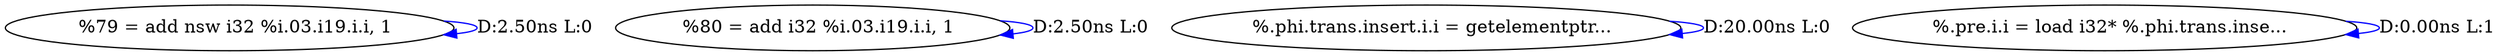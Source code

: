 digraph {
Node0x3ef3a40[label="  %79 = add nsw i32 %i.03.i19.i.i, 1"];
Node0x3ef3a40 -> Node0x3ef3a40[label="D:2.50ns L:0",color=blue];
Node0x3ef3b20[label="  %80 = add i32 %i.03.i19.i.i, 1"];
Node0x3ef3b20 -> Node0x3ef3b20[label="D:2.50ns L:0",color=blue];
Node0x3ef3c00[label="  %.phi.trans.insert.i.i = getelementptr..."];
Node0x3ef3c00 -> Node0x3ef3c00[label="D:20.00ns L:0",color=blue];
Node0x3ef3ce0[label="  %.pre.i.i = load i32* %.phi.trans.inse..."];
Node0x3ef3ce0 -> Node0x3ef3ce0[label="D:0.00ns L:1",color=blue];
}
